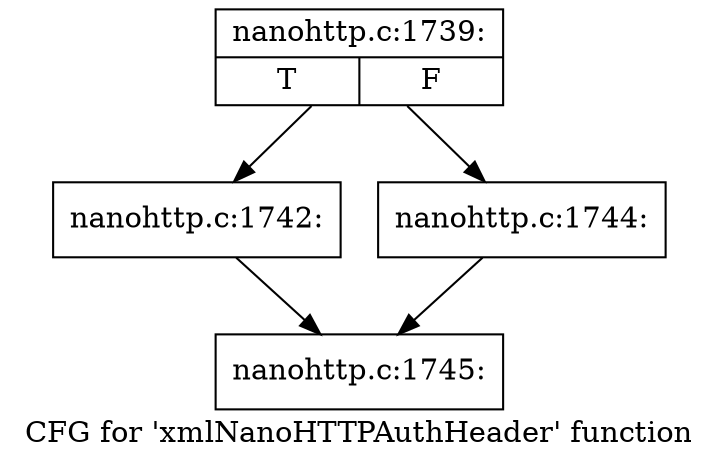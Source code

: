 digraph "CFG for 'xmlNanoHTTPAuthHeader' function" {
	label="CFG for 'xmlNanoHTTPAuthHeader' function";

	Node0x564de24469b0 [shape=record,label="{nanohttp.c:1739:|{<s0>T|<s1>F}}"];
	Node0x564de24469b0 -> Node0x564de2448b50;
	Node0x564de24469b0 -> Node0x564de2448ba0;
	Node0x564de2448b50 [shape=record,label="{nanohttp.c:1742:}"];
	Node0x564de2448b50 -> Node0x564de2446af0;
	Node0x564de2448ba0 [shape=record,label="{nanohttp.c:1744:}"];
	Node0x564de2448ba0 -> Node0x564de2446af0;
	Node0x564de2446af0 [shape=record,label="{nanohttp.c:1745:}"];
}
